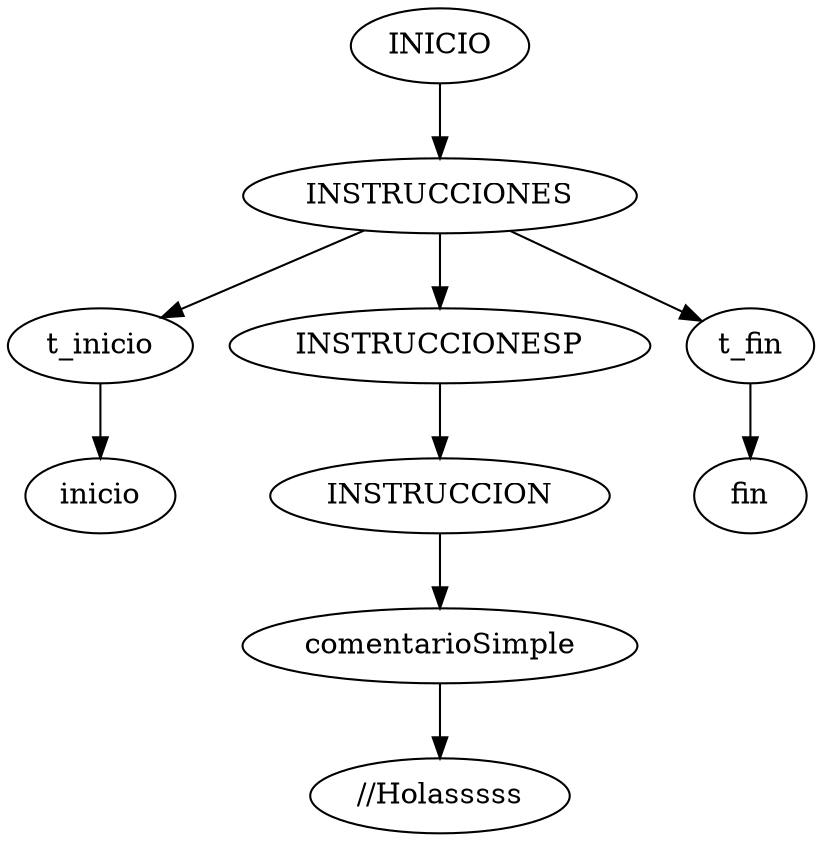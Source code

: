 digraph G{
"node1152382450" [ label = "INICIO",];
"node1964621840" [ label = "INSTRUCCIONES",];
"node1666926949" [ label = "t_inicio",];
"node70308635" [ label = "inicio",];
"node1666926949" -> "node70308635" [ label = "",];
"node1964621840" -> "node1666926949" [ label = "",];
"node1057728010" [ label = "INSTRUCCIONESP",];
"node69855419" [ label = "INSTRUCCION",];
"node1031833914" [ label = "comentarioSimple",];
"node1059728794" [ label = "//Holasssss",];
"node1031833914" -> "node1059728794" [ label = "",];
"node69855419" -> "node1031833914" [ label = "",];
"node1057728010" -> "node69855419" [ label = "",];
"node1964621840" -> "node1057728010" [ label = "",];
"node1576265603" [ label = "t_fin",];
"node374644918" [ label = "fin",];
"node1576265603" -> "node374644918" [ label = "",];
"node1964621840" -> "node1576265603" [ label = "",];
"node1152382450" -> "node1964621840" [ label = "",];
}